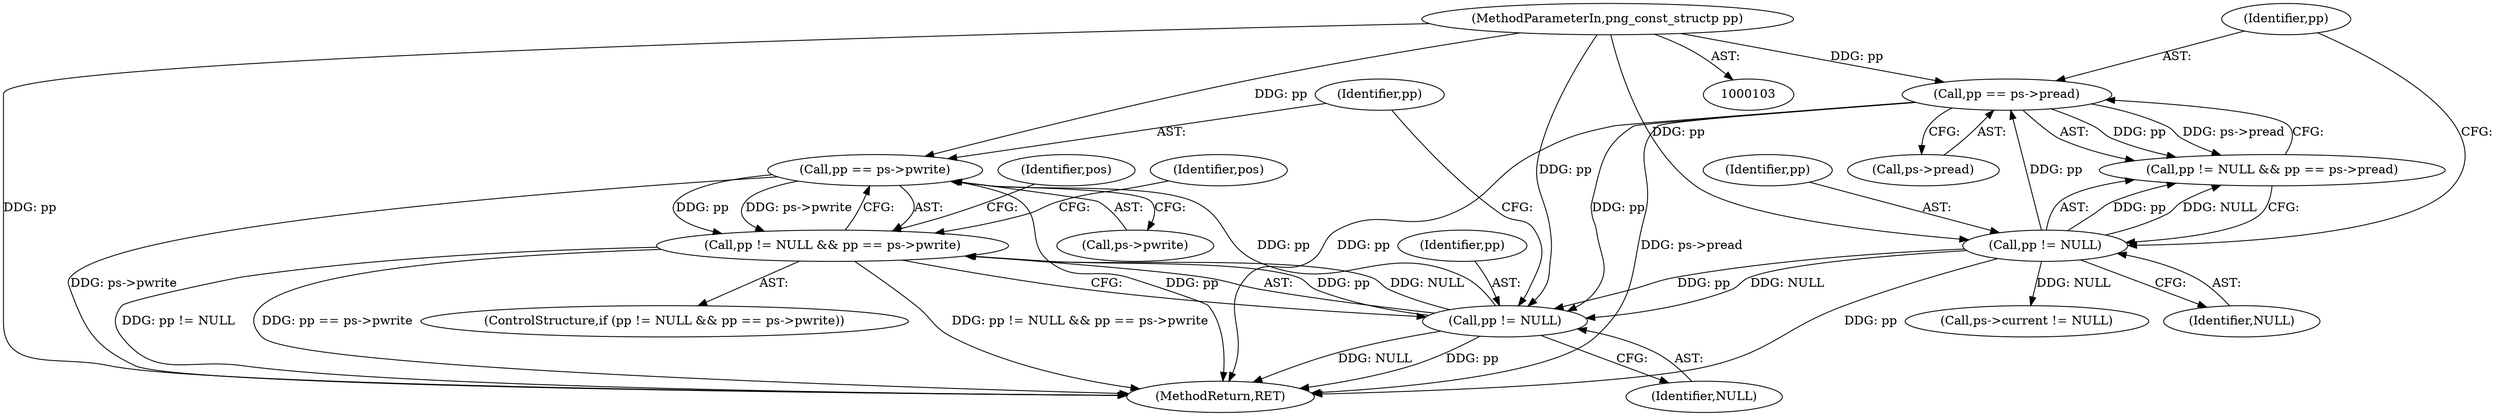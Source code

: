 digraph "0_Android_9d4853418ab2f754c2b63e091c29c5529b8b86ca_140@API" {
"1000160" [label="(Call,pp == ps->pwrite)"];
"1000157" [label="(Call,pp != NULL)"];
"1000116" [label="(Call,pp == ps->pread)"];
"1000113" [label="(Call,pp != NULL)"];
"1000105" [label="(MethodParameterIn,png_const_structp pp)"];
"1000156" [label="(Call,pp != NULL && pp == ps->pwrite)"];
"1000159" [label="(Identifier,NULL)"];
"1000113" [label="(Call,pp != NULL)"];
"1000158" [label="(Identifier,pp)"];
"1000162" [label="(Call,ps->pwrite)"];
"1000112" [label="(Call,pp != NULL && pp == ps->pread)"];
"1000232" [label="(MethodReturn,RET)"];
"1000116" [label="(Call,pp == ps->pread)"];
"1000130" [label="(Call,ps->current != NULL)"];
"1000160" [label="(Call,pp == ps->pwrite)"];
"1000118" [label="(Call,ps->pread)"];
"1000161" [label="(Identifier,pp)"];
"1000155" [label="(ControlStructure,if (pp != NULL && pp == ps->pwrite))"];
"1000157" [label="(Call,pp != NULL)"];
"1000115" [label="(Identifier,NULL)"];
"1000156" [label="(Call,pp != NULL && pp == ps->pwrite)"];
"1000105" [label="(MethodParameterIn,png_const_structp pp)"];
"1000192" [label="(Identifier,pos)"];
"1000117" [label="(Identifier,pp)"];
"1000114" [label="(Identifier,pp)"];
"1000167" [label="(Identifier,pos)"];
"1000160" -> "1000156"  [label="AST: "];
"1000160" -> "1000162"  [label="CFG: "];
"1000161" -> "1000160"  [label="AST: "];
"1000162" -> "1000160"  [label="AST: "];
"1000156" -> "1000160"  [label="CFG: "];
"1000160" -> "1000232"  [label="DDG: ps->pwrite"];
"1000160" -> "1000232"  [label="DDG: pp"];
"1000160" -> "1000156"  [label="DDG: pp"];
"1000160" -> "1000156"  [label="DDG: ps->pwrite"];
"1000157" -> "1000160"  [label="DDG: pp"];
"1000105" -> "1000160"  [label="DDG: pp"];
"1000157" -> "1000156"  [label="AST: "];
"1000157" -> "1000159"  [label="CFG: "];
"1000158" -> "1000157"  [label="AST: "];
"1000159" -> "1000157"  [label="AST: "];
"1000161" -> "1000157"  [label="CFG: "];
"1000156" -> "1000157"  [label="CFG: "];
"1000157" -> "1000232"  [label="DDG: NULL"];
"1000157" -> "1000232"  [label="DDG: pp"];
"1000157" -> "1000156"  [label="DDG: pp"];
"1000157" -> "1000156"  [label="DDG: NULL"];
"1000116" -> "1000157"  [label="DDG: pp"];
"1000113" -> "1000157"  [label="DDG: pp"];
"1000113" -> "1000157"  [label="DDG: NULL"];
"1000105" -> "1000157"  [label="DDG: pp"];
"1000116" -> "1000112"  [label="AST: "];
"1000116" -> "1000118"  [label="CFG: "];
"1000117" -> "1000116"  [label="AST: "];
"1000118" -> "1000116"  [label="AST: "];
"1000112" -> "1000116"  [label="CFG: "];
"1000116" -> "1000232"  [label="DDG: ps->pread"];
"1000116" -> "1000232"  [label="DDG: pp"];
"1000116" -> "1000112"  [label="DDG: pp"];
"1000116" -> "1000112"  [label="DDG: ps->pread"];
"1000113" -> "1000116"  [label="DDG: pp"];
"1000105" -> "1000116"  [label="DDG: pp"];
"1000113" -> "1000112"  [label="AST: "];
"1000113" -> "1000115"  [label="CFG: "];
"1000114" -> "1000113"  [label="AST: "];
"1000115" -> "1000113"  [label="AST: "];
"1000117" -> "1000113"  [label="CFG: "];
"1000112" -> "1000113"  [label="CFG: "];
"1000113" -> "1000232"  [label="DDG: pp"];
"1000113" -> "1000112"  [label="DDG: pp"];
"1000113" -> "1000112"  [label="DDG: NULL"];
"1000105" -> "1000113"  [label="DDG: pp"];
"1000113" -> "1000130"  [label="DDG: NULL"];
"1000105" -> "1000103"  [label="AST: "];
"1000105" -> "1000232"  [label="DDG: pp"];
"1000156" -> "1000155"  [label="AST: "];
"1000167" -> "1000156"  [label="CFG: "];
"1000192" -> "1000156"  [label="CFG: "];
"1000156" -> "1000232"  [label="DDG: pp != NULL"];
"1000156" -> "1000232"  [label="DDG: pp == ps->pwrite"];
"1000156" -> "1000232"  [label="DDG: pp != NULL && pp == ps->pwrite"];
}
